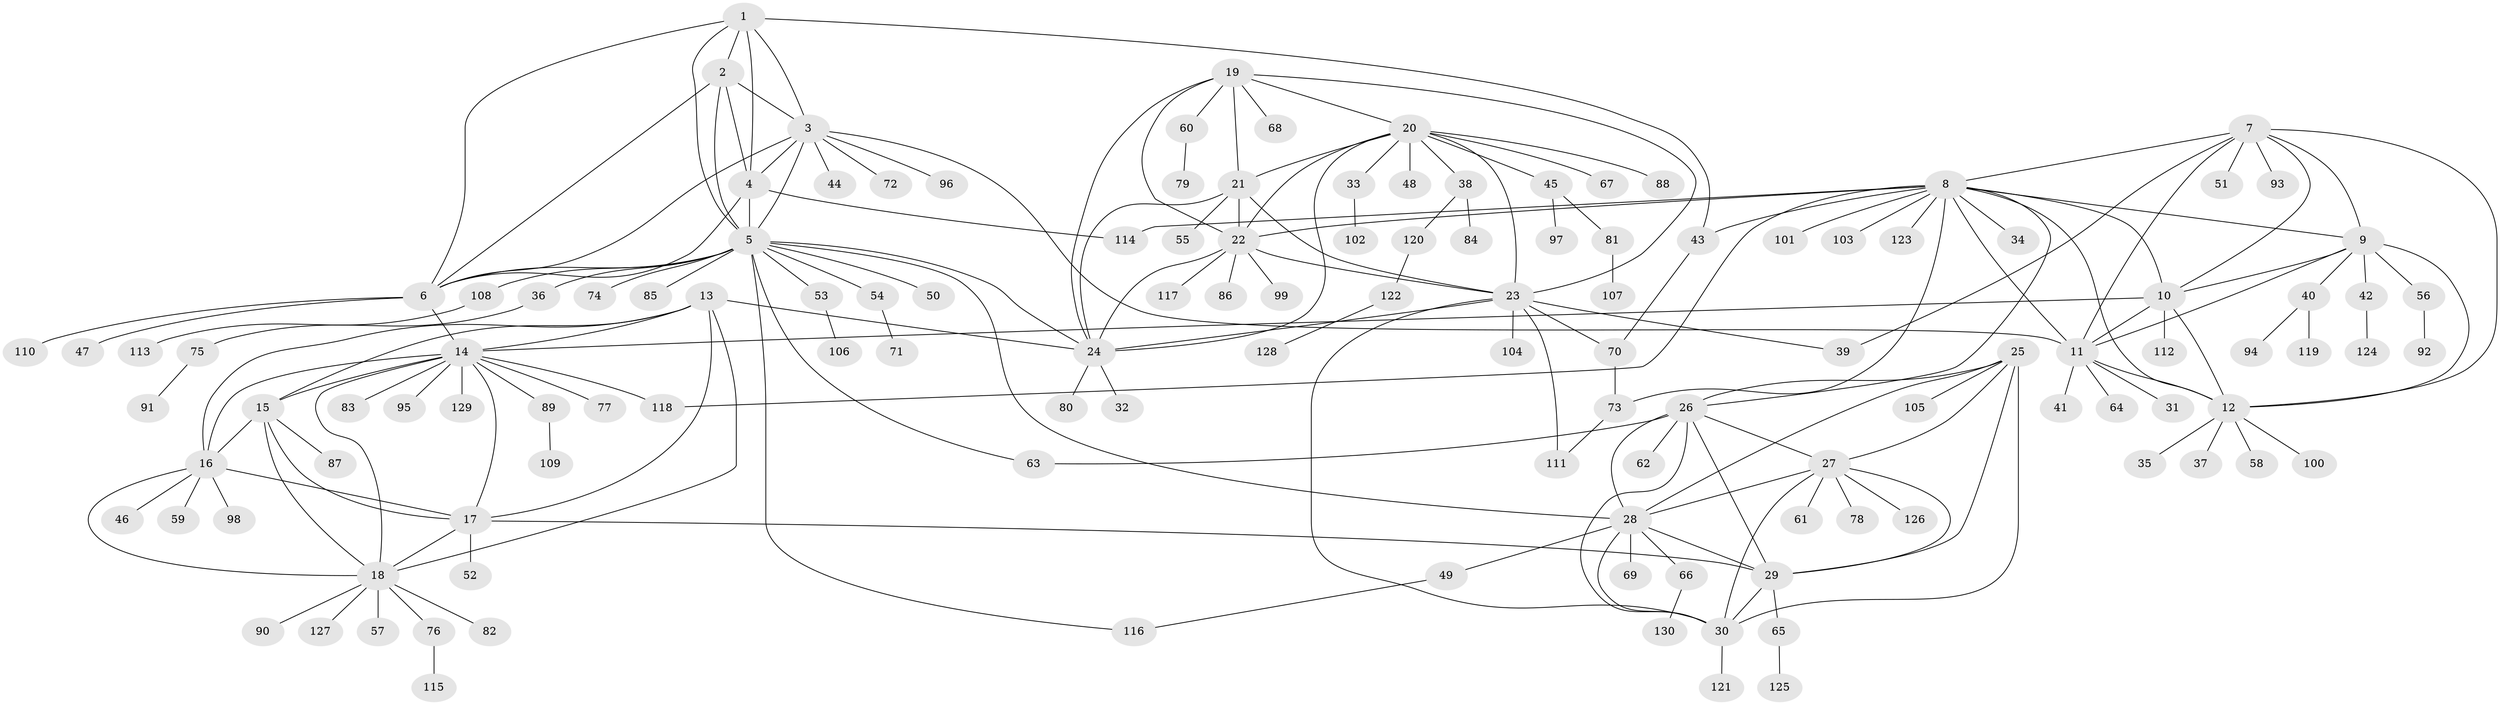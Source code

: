 // Generated by graph-tools (version 1.1) at 2025/11/02/27/25 16:11:35]
// undirected, 130 vertices, 194 edges
graph export_dot {
graph [start="1"]
  node [color=gray90,style=filled];
  1;
  2;
  3;
  4;
  5;
  6;
  7;
  8;
  9;
  10;
  11;
  12;
  13;
  14;
  15;
  16;
  17;
  18;
  19;
  20;
  21;
  22;
  23;
  24;
  25;
  26;
  27;
  28;
  29;
  30;
  31;
  32;
  33;
  34;
  35;
  36;
  37;
  38;
  39;
  40;
  41;
  42;
  43;
  44;
  45;
  46;
  47;
  48;
  49;
  50;
  51;
  52;
  53;
  54;
  55;
  56;
  57;
  58;
  59;
  60;
  61;
  62;
  63;
  64;
  65;
  66;
  67;
  68;
  69;
  70;
  71;
  72;
  73;
  74;
  75;
  76;
  77;
  78;
  79;
  80;
  81;
  82;
  83;
  84;
  85;
  86;
  87;
  88;
  89;
  90;
  91;
  92;
  93;
  94;
  95;
  96;
  97;
  98;
  99;
  100;
  101;
  102;
  103;
  104;
  105;
  106;
  107;
  108;
  109;
  110;
  111;
  112;
  113;
  114;
  115;
  116;
  117;
  118;
  119;
  120;
  121;
  122;
  123;
  124;
  125;
  126;
  127;
  128;
  129;
  130;
  1 -- 2;
  1 -- 3;
  1 -- 4;
  1 -- 5;
  1 -- 6;
  1 -- 43;
  2 -- 3;
  2 -- 4;
  2 -- 5;
  2 -- 6;
  3 -- 4;
  3 -- 5;
  3 -- 6;
  3 -- 11;
  3 -- 44;
  3 -- 72;
  3 -- 96;
  4 -- 5;
  4 -- 6;
  4 -- 114;
  5 -- 6;
  5 -- 24;
  5 -- 28;
  5 -- 36;
  5 -- 50;
  5 -- 53;
  5 -- 54;
  5 -- 63;
  5 -- 74;
  5 -- 85;
  5 -- 108;
  5 -- 116;
  6 -- 14;
  6 -- 47;
  6 -- 110;
  7 -- 8;
  7 -- 9;
  7 -- 10;
  7 -- 11;
  7 -- 12;
  7 -- 39;
  7 -- 51;
  7 -- 93;
  8 -- 9;
  8 -- 10;
  8 -- 11;
  8 -- 12;
  8 -- 22;
  8 -- 26;
  8 -- 34;
  8 -- 43;
  8 -- 73;
  8 -- 101;
  8 -- 103;
  8 -- 114;
  8 -- 118;
  8 -- 123;
  9 -- 10;
  9 -- 11;
  9 -- 12;
  9 -- 40;
  9 -- 42;
  9 -- 56;
  10 -- 11;
  10 -- 12;
  10 -- 14;
  10 -- 112;
  11 -- 12;
  11 -- 31;
  11 -- 41;
  11 -- 64;
  12 -- 35;
  12 -- 37;
  12 -- 58;
  12 -- 100;
  13 -- 14;
  13 -- 15;
  13 -- 16;
  13 -- 17;
  13 -- 18;
  13 -- 24;
  14 -- 15;
  14 -- 16;
  14 -- 17;
  14 -- 18;
  14 -- 77;
  14 -- 83;
  14 -- 89;
  14 -- 95;
  14 -- 118;
  14 -- 129;
  15 -- 16;
  15 -- 17;
  15 -- 18;
  15 -- 87;
  16 -- 17;
  16 -- 18;
  16 -- 46;
  16 -- 59;
  16 -- 98;
  17 -- 18;
  17 -- 29;
  17 -- 52;
  18 -- 57;
  18 -- 76;
  18 -- 82;
  18 -- 90;
  18 -- 127;
  19 -- 20;
  19 -- 21;
  19 -- 22;
  19 -- 23;
  19 -- 24;
  19 -- 60;
  19 -- 68;
  20 -- 21;
  20 -- 22;
  20 -- 23;
  20 -- 24;
  20 -- 33;
  20 -- 38;
  20 -- 45;
  20 -- 48;
  20 -- 67;
  20 -- 88;
  21 -- 22;
  21 -- 23;
  21 -- 24;
  21 -- 55;
  22 -- 23;
  22 -- 24;
  22 -- 86;
  22 -- 99;
  22 -- 117;
  23 -- 24;
  23 -- 30;
  23 -- 39;
  23 -- 70;
  23 -- 104;
  23 -- 111;
  24 -- 32;
  24 -- 80;
  25 -- 26;
  25 -- 27;
  25 -- 28;
  25 -- 29;
  25 -- 30;
  25 -- 105;
  26 -- 27;
  26 -- 28;
  26 -- 29;
  26 -- 30;
  26 -- 62;
  26 -- 63;
  27 -- 28;
  27 -- 29;
  27 -- 30;
  27 -- 61;
  27 -- 78;
  27 -- 126;
  28 -- 29;
  28 -- 30;
  28 -- 49;
  28 -- 66;
  28 -- 69;
  29 -- 30;
  29 -- 65;
  30 -- 121;
  33 -- 102;
  36 -- 75;
  38 -- 84;
  38 -- 120;
  40 -- 94;
  40 -- 119;
  42 -- 124;
  43 -- 70;
  45 -- 81;
  45 -- 97;
  49 -- 116;
  53 -- 106;
  54 -- 71;
  56 -- 92;
  60 -- 79;
  65 -- 125;
  66 -- 130;
  70 -- 73;
  73 -- 111;
  75 -- 91;
  76 -- 115;
  81 -- 107;
  89 -- 109;
  108 -- 113;
  120 -- 122;
  122 -- 128;
}
